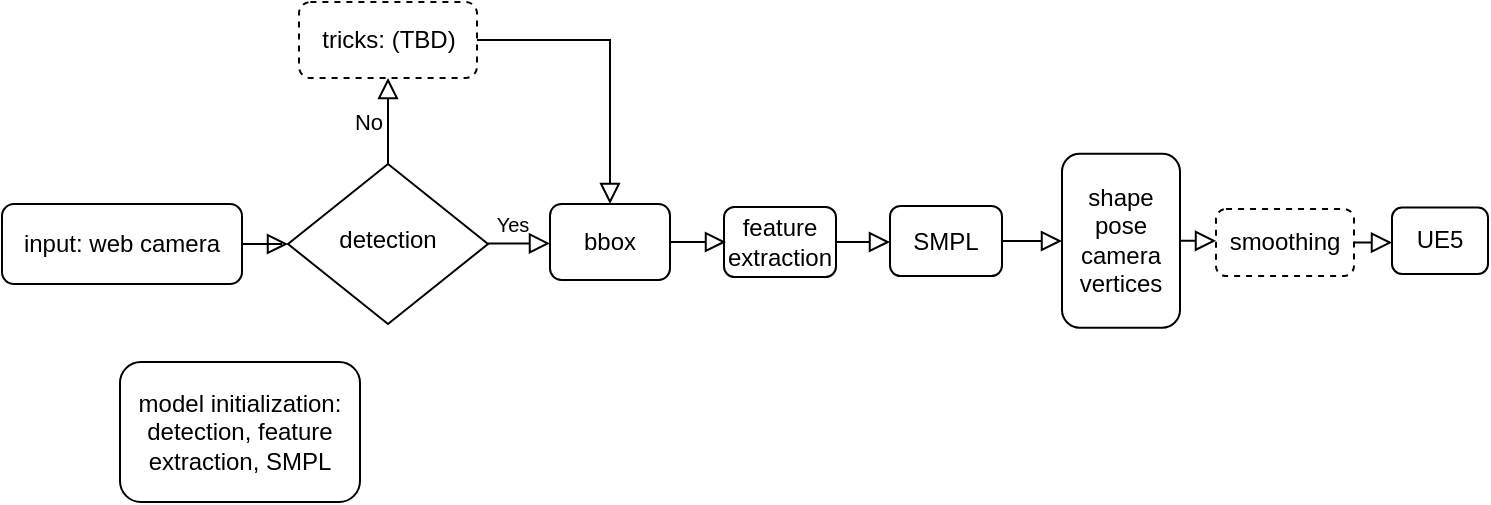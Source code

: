 <mxfile version="20.2.3" type="github">
  <diagram id="C5RBs43oDa-KdzZeNtuy" name="Page-1">
    <mxGraphModel dx="823" dy="514" grid="0" gridSize="10" guides="1" tooltips="1" connect="1" arrows="1" fold="1" page="1" pageScale="1" pageWidth="827" pageHeight="1169" math="0" shadow="0">
      <root>
        <mxCell id="WIyWlLk6GJQsqaUBKTNV-0" />
        <mxCell id="WIyWlLk6GJQsqaUBKTNV-1" parent="WIyWlLk6GJQsqaUBKTNV-0" />
        <mxCell id="WIyWlLk6GJQsqaUBKTNV-2" value="" style="rounded=0;html=1;jettySize=auto;orthogonalLoop=1;fontSize=11;endArrow=block;endFill=0;endSize=8;strokeWidth=1;shadow=0;labelBackgroundColor=none;edgeStyle=orthogonalEdgeStyle;" parent="WIyWlLk6GJQsqaUBKTNV-1" source="WIyWlLk6GJQsqaUBKTNV-3" target="WIyWlLk6GJQsqaUBKTNV-6" edge="1">
          <mxGeometry relative="1" as="geometry" />
        </mxCell>
        <mxCell id="WIyWlLk6GJQsqaUBKTNV-3" value="input: web camera" style="rounded=1;whiteSpace=wrap;html=1;fontSize=12;glass=0;strokeWidth=1;shadow=0;" parent="WIyWlLk6GJQsqaUBKTNV-1" vertex="1">
          <mxGeometry x="53" y="300" width="120" height="40" as="geometry" />
        </mxCell>
        <mxCell id="WIyWlLk6GJQsqaUBKTNV-5" value="No" style="edgeStyle=orthogonalEdgeStyle;rounded=0;html=1;jettySize=auto;orthogonalLoop=1;fontSize=11;endArrow=block;endFill=0;endSize=8;strokeWidth=1;shadow=0;labelBackgroundColor=none;" parent="WIyWlLk6GJQsqaUBKTNV-1" source="WIyWlLk6GJQsqaUBKTNV-6" target="WIyWlLk6GJQsqaUBKTNV-7" edge="1">
          <mxGeometry y="10" relative="1" as="geometry">
            <mxPoint as="offset" />
          </mxGeometry>
        </mxCell>
        <mxCell id="WIyWlLk6GJQsqaUBKTNV-6" value="detection" style="rhombus;whiteSpace=wrap;html=1;shadow=0;fontFamily=Helvetica;fontSize=12;align=center;strokeWidth=1;spacing=6;spacingTop=-4;" parent="WIyWlLk6GJQsqaUBKTNV-1" vertex="1">
          <mxGeometry x="196" y="280" width="100" height="80" as="geometry" />
        </mxCell>
        <mxCell id="WIyWlLk6GJQsqaUBKTNV-7" value="tricks: (TBD)" style="rounded=1;whiteSpace=wrap;html=1;fontSize=12;glass=0;strokeWidth=1;shadow=0;dashed=1;" parent="WIyWlLk6GJQsqaUBKTNV-1" vertex="1">
          <mxGeometry x="201.5" y="199" width="89" height="38" as="geometry" />
        </mxCell>
        <mxCell id="WIyWlLk6GJQsqaUBKTNV-11" value="SMPL" style="rounded=1;whiteSpace=wrap;html=1;fontSize=12;glass=0;strokeWidth=1;shadow=0;" parent="WIyWlLk6GJQsqaUBKTNV-1" vertex="1">
          <mxGeometry x="497" y="301" width="56" height="35" as="geometry" />
        </mxCell>
        <mxCell id="WIyWlLk6GJQsqaUBKTNV-12" value="bbox" style="rounded=1;whiteSpace=wrap;html=1;fontSize=12;glass=0;strokeWidth=1;shadow=0;" parent="WIyWlLk6GJQsqaUBKTNV-1" vertex="1">
          <mxGeometry x="327" y="300" width="60" height="38" as="geometry" />
        </mxCell>
        <mxCell id="kQRysHu-y29OLwsxn-ja-0" value="model initialization: detection, feature extraction, SMPL" style="rounded=1;whiteSpace=wrap;html=1;fontSize=12;glass=0;strokeWidth=1;shadow=0;" parent="WIyWlLk6GJQsqaUBKTNV-1" vertex="1">
          <mxGeometry x="112" y="379" width="120" height="70" as="geometry" />
        </mxCell>
        <mxCell id="kQRysHu-y29OLwsxn-ja-7" value="feature extraction" style="rounded=1;whiteSpace=wrap;html=1;fontSize=12;glass=0;strokeWidth=1;shadow=0;" parent="WIyWlLk6GJQsqaUBKTNV-1" vertex="1">
          <mxGeometry x="414" y="301.5" width="56" height="35" as="geometry" />
        </mxCell>
        <mxCell id="kQRysHu-y29OLwsxn-ja-11" value="shape&lt;br&gt;pose&lt;br&gt;camera&lt;br&gt;vertices" style="rounded=1;whiteSpace=wrap;html=1;fontSize=12;glass=0;strokeWidth=1;shadow=0;" parent="WIyWlLk6GJQsqaUBKTNV-1" vertex="1">
          <mxGeometry x="583" y="274.87" width="59" height="87" as="geometry" />
        </mxCell>
        <mxCell id="kQRysHu-y29OLwsxn-ja-16" value="smoothing" style="rounded=1;whiteSpace=wrap;html=1;fontSize=12;glass=0;strokeWidth=1;shadow=0;dashed=1;" parent="WIyWlLk6GJQsqaUBKTNV-1" vertex="1">
          <mxGeometry x="660" y="302.5" width="69" height="33.5" as="geometry" />
        </mxCell>
        <mxCell id="fD3x8Fio7NQ1CZcmt16a-1" value="" style="rounded=0;html=1;jettySize=auto;orthogonalLoop=1;fontSize=11;endArrow=block;endFill=0;endSize=8;strokeWidth=1;shadow=0;labelBackgroundColor=none;edgeStyle=orthogonalEdgeStyle;entryX=0;entryY=0.5;entryDx=0;entryDy=0;" edge="1" parent="WIyWlLk6GJQsqaUBKTNV-1" target="WIyWlLk6GJQsqaUBKTNV-12">
          <mxGeometry relative="1" as="geometry">
            <mxPoint x="296" y="319.71" as="sourcePoint" />
            <mxPoint x="319" y="319.71" as="targetPoint" />
          </mxGeometry>
        </mxCell>
        <mxCell id="fD3x8Fio7NQ1CZcmt16a-2" value="&lt;font style=&quot;font-size: 10px;&quot;&gt;Yes&lt;/font&gt;" style="text;html=1;align=center;verticalAlign=middle;resizable=0;points=[];autosize=1;strokeColor=none;fillColor=none;" vertex="1" parent="WIyWlLk6GJQsqaUBKTNV-1">
          <mxGeometry x="289" y="297" width="38" height="26" as="geometry" />
        </mxCell>
        <mxCell id="fD3x8Fio7NQ1CZcmt16a-3" value="" style="rounded=0;html=1;jettySize=auto;orthogonalLoop=1;fontSize=11;endArrow=block;endFill=0;endSize=8;strokeWidth=1;shadow=0;labelBackgroundColor=none;edgeStyle=orthogonalEdgeStyle;exitX=1;exitY=0.5;exitDx=0;exitDy=0;entryX=0.5;entryY=0;entryDx=0;entryDy=0;" edge="1" parent="WIyWlLk6GJQsqaUBKTNV-1" source="WIyWlLk6GJQsqaUBKTNV-7" target="WIyWlLk6GJQsqaUBKTNV-12">
          <mxGeometry relative="1" as="geometry">
            <mxPoint x="183" y="330" as="sourcePoint" />
            <mxPoint x="206" y="330" as="targetPoint" />
          </mxGeometry>
        </mxCell>
        <mxCell id="fD3x8Fio7NQ1CZcmt16a-5" value="" style="rounded=0;html=1;jettySize=auto;orthogonalLoop=1;fontSize=11;endArrow=block;endFill=0;endSize=8;strokeWidth=1;shadow=0;labelBackgroundColor=none;edgeStyle=orthogonalEdgeStyle;exitX=1;exitY=0.5;exitDx=0;exitDy=0;entryX=0;entryY=0.5;entryDx=0;entryDy=0;" edge="1" parent="WIyWlLk6GJQsqaUBKTNV-1" source="kQRysHu-y29OLwsxn-ja-7" target="WIyWlLk6GJQsqaUBKTNV-11">
          <mxGeometry relative="1" as="geometry">
            <mxPoint x="300.5" y="228.0" as="sourcePoint" />
            <mxPoint x="367" y="310" as="targetPoint" />
          </mxGeometry>
        </mxCell>
        <mxCell id="fD3x8Fio7NQ1CZcmt16a-6" value="" style="rounded=0;html=1;jettySize=auto;orthogonalLoop=1;fontSize=11;endArrow=block;endFill=0;endSize=8;strokeWidth=1;shadow=0;labelBackgroundColor=none;edgeStyle=orthogonalEdgeStyle;exitX=1;exitY=0.5;exitDx=0;exitDy=0;" edge="1" parent="WIyWlLk6GJQsqaUBKTNV-1" source="WIyWlLk6GJQsqaUBKTNV-12">
          <mxGeometry relative="1" as="geometry">
            <mxPoint x="408.75" y="363.0" as="sourcePoint" />
            <mxPoint x="415" y="319" as="targetPoint" />
          </mxGeometry>
        </mxCell>
        <mxCell id="fD3x8Fio7NQ1CZcmt16a-7" value="" style="rounded=0;html=1;jettySize=auto;orthogonalLoop=1;fontSize=11;endArrow=block;endFill=0;endSize=8;strokeWidth=1;shadow=0;labelBackgroundColor=none;edgeStyle=orthogonalEdgeStyle;exitX=1;exitY=0.5;exitDx=0;exitDy=0;entryX=0;entryY=0.5;entryDx=0;entryDy=0;" edge="1" parent="WIyWlLk6GJQsqaUBKTNV-1" source="kQRysHu-y29OLwsxn-ja-11" target="kQRysHu-y29OLwsxn-ja-16">
          <mxGeometry relative="1" as="geometry">
            <mxPoint x="320.5" y="248.0" as="sourcePoint" />
            <mxPoint x="387" y="330" as="targetPoint" />
          </mxGeometry>
        </mxCell>
        <mxCell id="fD3x8Fio7NQ1CZcmt16a-11" value="" style="rounded=0;html=1;jettySize=auto;orthogonalLoop=1;fontSize=11;endArrow=block;endFill=0;endSize=8;strokeWidth=1;shadow=0;labelBackgroundColor=none;edgeStyle=orthogonalEdgeStyle;exitX=1;exitY=0.5;exitDx=0;exitDy=0;entryX=0;entryY=0.5;entryDx=0;entryDy=0;" edge="1" parent="WIyWlLk6GJQsqaUBKTNV-1" source="WIyWlLk6GJQsqaUBKTNV-11" target="kQRysHu-y29OLwsxn-ja-11">
          <mxGeometry relative="1" as="geometry">
            <mxPoint x="613" y="215.0" as="sourcePoint" />
            <mxPoint x="679.5" y="297" as="targetPoint" />
          </mxGeometry>
        </mxCell>
        <mxCell id="fD3x8Fio7NQ1CZcmt16a-15" value="UE5" style="rounded=1;whiteSpace=wrap;html=1;fontSize=12;glass=0;strokeWidth=1;shadow=0;" vertex="1" parent="WIyWlLk6GJQsqaUBKTNV-1">
          <mxGeometry x="748" y="301.75" width="48" height="33.25" as="geometry" />
        </mxCell>
        <mxCell id="fD3x8Fio7NQ1CZcmt16a-16" value="" style="rounded=0;html=1;jettySize=auto;orthogonalLoop=1;fontSize=11;endArrow=block;endFill=0;endSize=8;strokeWidth=1;shadow=0;labelBackgroundColor=none;edgeStyle=orthogonalEdgeStyle;exitX=1;exitY=0.5;exitDx=0;exitDy=0;" edge="1" parent="WIyWlLk6GJQsqaUBKTNV-1" source="kQRysHu-y29OLwsxn-ja-16">
          <mxGeometry relative="1" as="geometry">
            <mxPoint x="646" y="329.25" as="sourcePoint" />
            <mxPoint x="748" y="319" as="targetPoint" />
          </mxGeometry>
        </mxCell>
      </root>
    </mxGraphModel>
  </diagram>
</mxfile>
